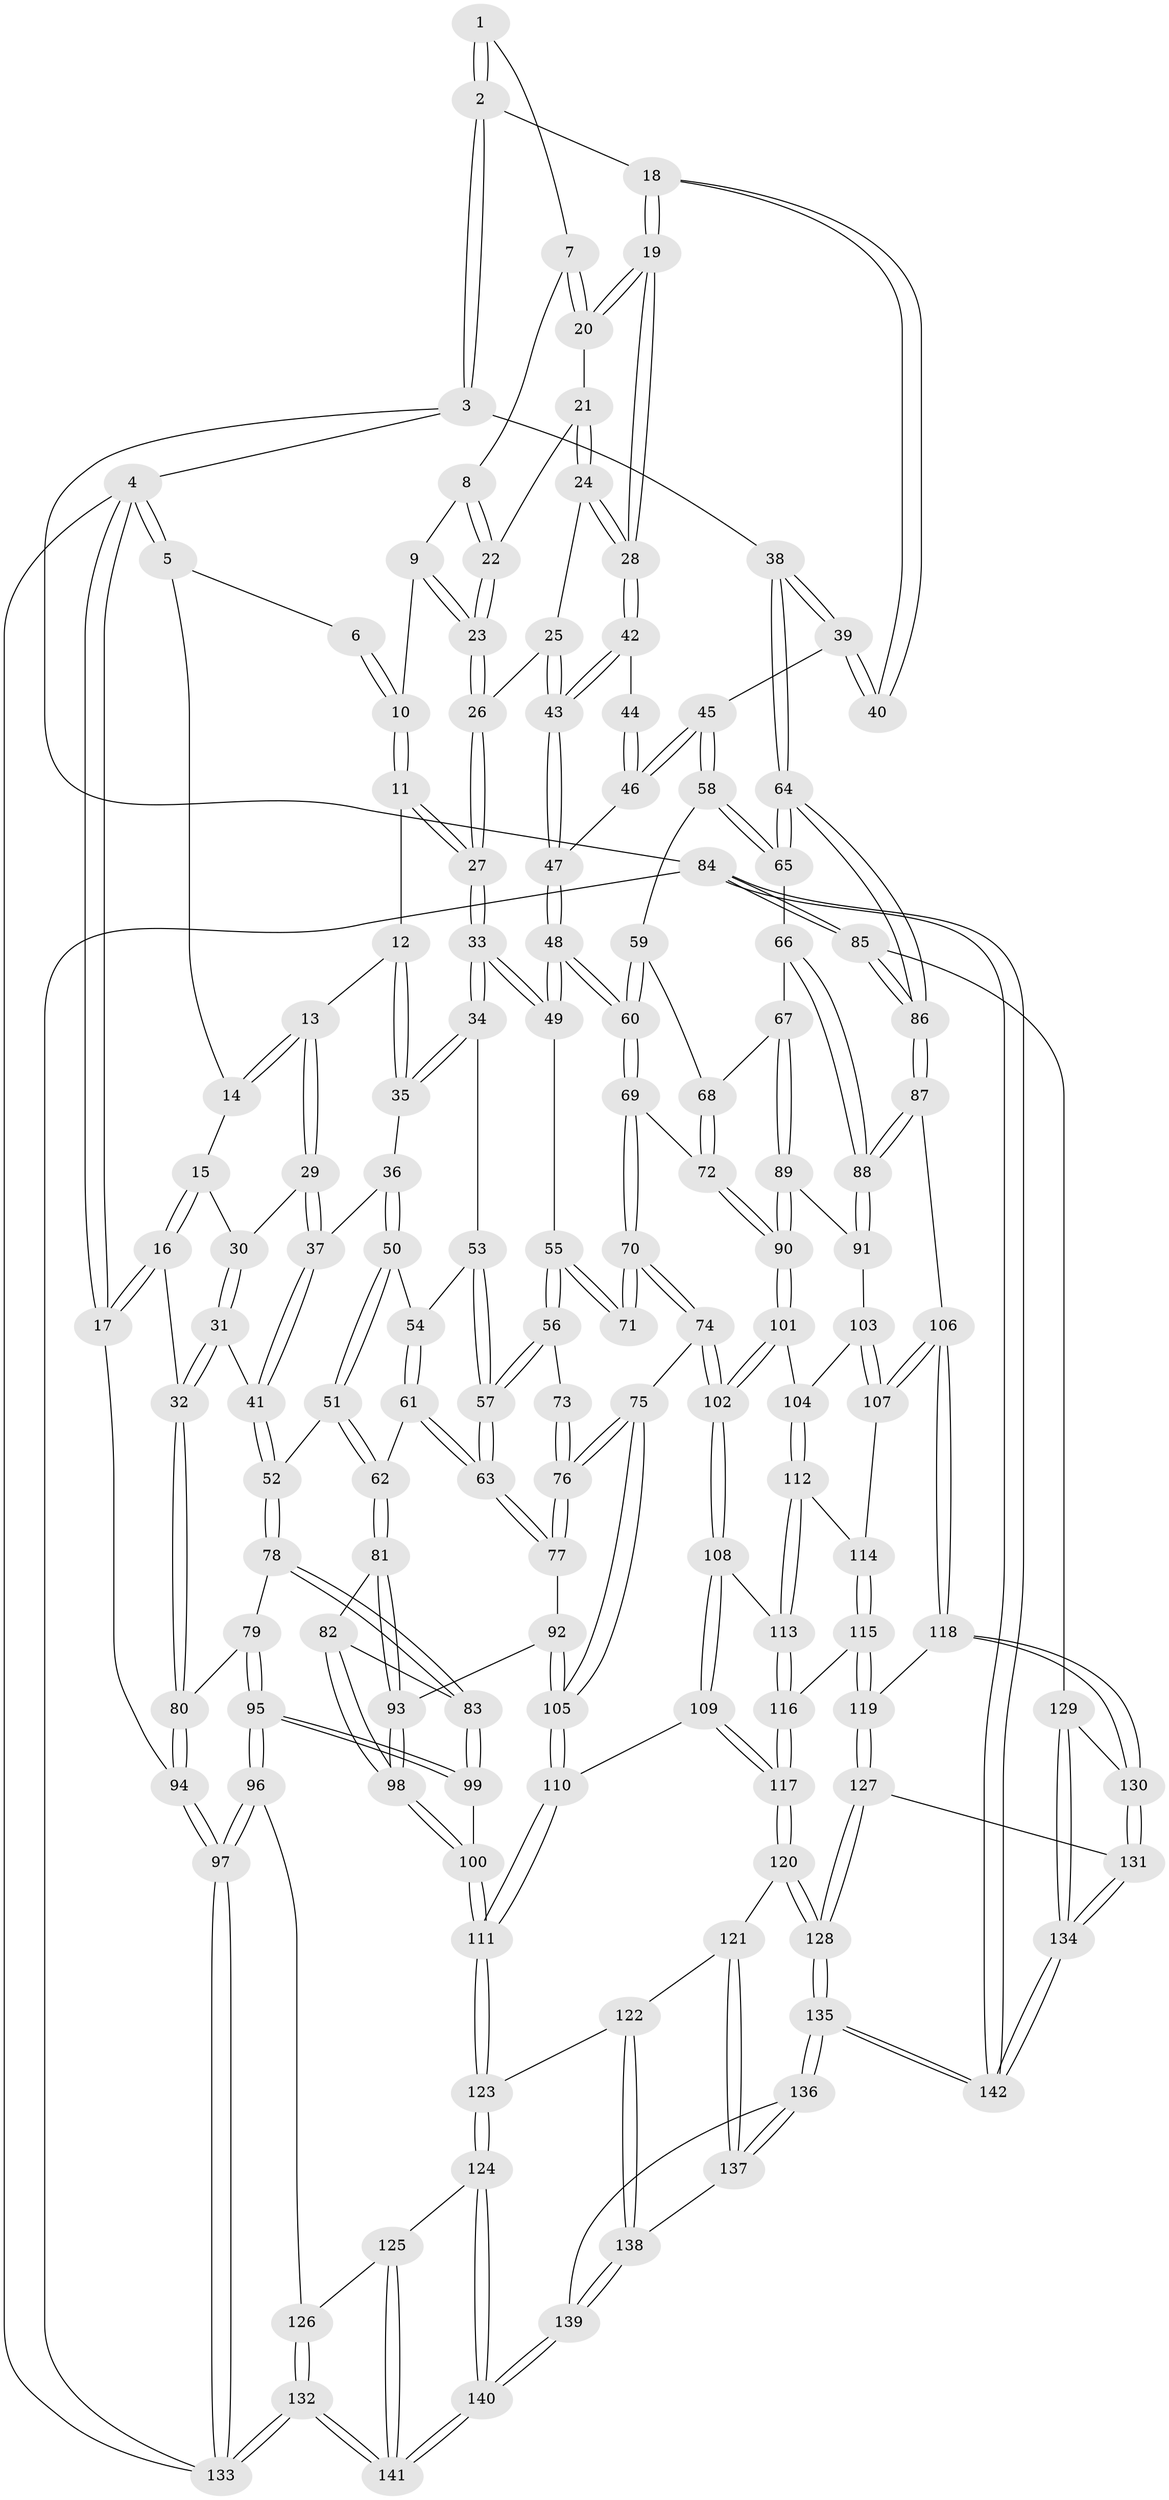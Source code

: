 // Generated by graph-tools (version 1.1) at 2025/03/03/09/25 03:03:28]
// undirected, 142 vertices, 352 edges
graph export_dot {
graph [start="1"]
  node [color=gray90,style=filled];
  1 [pos="+0.6799327209376442+0"];
  2 [pos="+0.8819415409335524+0"];
  3 [pos="+1+0"];
  4 [pos="+0+0"];
  5 [pos="+0.19803817895876172+0"];
  6 [pos="+0.4573967827810093+0"];
  7 [pos="+0.6154607137504181+0"];
  8 [pos="+0.5446201138776069+0.04473615280556714"];
  9 [pos="+0.48918449307876977+0.03389775144388628"];
  10 [pos="+0.45848641637389614+0.015206754986943816"];
  11 [pos="+0.42385540140945327+0.0630160072993302"];
  12 [pos="+0.414239297302151+0.07140684266195489"];
  13 [pos="+0.24470141208018764+0.04083980601537631"];
  14 [pos="+0.19937946694821296+0"];
  15 [pos="+0.07523300493521096+0.07898235915238119"];
  16 [pos="+0+0.21440266666481508"];
  17 [pos="+0+0.20939954748750328"];
  18 [pos="+0.7253727653530956+0.08907173741478416"];
  19 [pos="+0.679517528661901+0.11909075630457225"];
  20 [pos="+0.6284041386791451+0.07441852974779337"];
  21 [pos="+0.5944682321414073+0.07793588449174164"];
  22 [pos="+0.5750516089040654+0.07704679014021407"];
  23 [pos="+0.5391585335875629+0.13536349757944321"];
  24 [pos="+0.580257241868707+0.1395336657137636"];
  25 [pos="+0.5479778591101584+0.14501874737021533"];
  26 [pos="+0.5390290536887314+0.1447364655605069"];
  27 [pos="+0.523830422522606+0.16153840765429145"];
  28 [pos="+0.6719461598033839+0.13916768260868798"];
  29 [pos="+0.23201133014095485+0.07889372905284922"];
  30 [pos="+0.14190081912258265+0.0829541256287199"];
  31 [pos="+0.06558320582694793+0.2812892141184646"];
  32 [pos="+0.06293904511102387+0.2811929432566618"];
  33 [pos="+0.4909497127310097+0.23752434248535093"];
  34 [pos="+0.48130045066438853+0.23691723361154518"];
  35 [pos="+0.41191674064182665+0.08415451311984802"];
  36 [pos="+0.33084696151929605+0.20248771346387023"];
  37 [pos="+0.23430618508082926+0.11103305328300452"];
  38 [pos="+1+0"];
  39 [pos="+0.898036342744519+0.19124373661482286"];
  40 [pos="+0.7949989604277176+0.14341601207130736"];
  41 [pos="+0.09479573262157266+0.2831774656658523"];
  42 [pos="+0.6712673757386824+0.16910830276402156"];
  43 [pos="+0.6631735951965885+0.23681709928628444"];
  44 [pos="+0.7585570362687399+0.17985407321823313"];
  45 [pos="+0.8734453222740828+0.24741367568375539"];
  46 [pos="+0.7534100176834505+0.23697977579979979"];
  47 [pos="+0.6629949707132401+0.2458968356608006"];
  48 [pos="+0.633479544879145+0.29630699621619616"];
  49 [pos="+0.5568170590927561+0.2902233168697673"];
  50 [pos="+0.34374120910678396+0.24301232104291437"];
  51 [pos="+0.18263102412107568+0.31753562532951596"];
  52 [pos="+0.1530981041439398+0.3168301305160508"];
  53 [pos="+0.44133707959021085+0.24717968374569332"];
  54 [pos="+0.3547109068291137+0.25011628309145895"];
  55 [pos="+0.5202016573946723+0.35094500696948716"];
  56 [pos="+0.44626637696904087+0.39176682086041176"];
  57 [pos="+0.43535602919493716+0.3937863568276512"];
  58 [pos="+0.8738130546137733+0.2814827497161786"];
  59 [pos="+0.8500004495879974+0.302177887632722"];
  60 [pos="+0.6586345341272326+0.3402660538437347"];
  61 [pos="+0.36046982323097393+0.40949714278589683"];
  62 [pos="+0.31647855329936353+0.4175601060704702"];
  63 [pos="+0.3835348043129192+0.4224580252401405"];
  64 [pos="+1+0.479746493373432"];
  65 [pos="+0.900041640062825+0.3143879025576101"];
  66 [pos="+0.8841031771769597+0.42369543763617373"];
  67 [pos="+0.8695249059088372+0.4290327780641517"];
  68 [pos="+0.8079975769750071+0.37886636109422495"];
  69 [pos="+0.6861083204910227+0.45685103078671047"];
  70 [pos="+0.5676403729660447+0.5067270181567971"];
  71 [pos="+0.5323930982828418+0.4137261110479138"];
  72 [pos="+0.7080965861056336+0.4690865018121422"];
  73 [pos="+0.480624015357165+0.420031131537417"];
  74 [pos="+0.5560935088996666+0.5167305068254529"];
  75 [pos="+0.5516285707824937+0.5182659085354907"];
  76 [pos="+0.5459034778375753+0.5158503773352895"];
  77 [pos="+0.40539441224824463+0.47887225883657364"];
  78 [pos="+0.17986400453493515+0.47435236595891367"];
  79 [pos="+0.08300247287918901+0.489587043198859"];
  80 [pos="+0.06708360688952733+0.48394210553713035"];
  81 [pos="+0.2771593197956381+0.46441807556940284"];
  82 [pos="+0.24472918512951158+0.48488988132248484"];
  83 [pos="+0.19067210486842+0.4860763498202266"];
  84 [pos="+1+1"];
  85 [pos="+1+0.7741264514100841"];
  86 [pos="+1+0.574826572790971"];
  87 [pos="+1+0.5760475970211496"];
  88 [pos="+1+0.5372780852566372"];
  89 [pos="+0.8098691809119576+0.48543412090283256"];
  90 [pos="+0.7272189894169662+0.4910847921903723"];
  91 [pos="+0.9120142524464823+0.5312340905646629"];
  92 [pos="+0.37940927911928324+0.5418030729912264"];
  93 [pos="+0.3544551762819264+0.5625632059909093"];
  94 [pos="+0+0.6284225543206603"];
  95 [pos="+0.14912300524755237+0.6792004375701243"];
  96 [pos="+0.0813219679402767+0.7249427003123706"];
  97 [pos="+0+0.6829611943840823"];
  98 [pos="+0.3108840353711704+0.6240483114165866"];
  99 [pos="+0.1529925287935665+0.6774334581813953"];
  100 [pos="+0.29621684840453094+0.6721359117374127"];
  101 [pos="+0.7307105874088987+0.5103674463587711"];
  102 [pos="+0.6274028814862902+0.644718855077246"];
  103 [pos="+0.8368535082790552+0.5844601168817647"];
  104 [pos="+0.7467642487108944+0.5481311007622999"];
  105 [pos="+0.49125802682581615+0.6141374768600502"];
  106 [pos="+0.8936061793633249+0.6964595992205773"];
  107 [pos="+0.8745202224618558+0.6859243685227396"];
  108 [pos="+0.6280669575182587+0.6540185124410185"];
  109 [pos="+0.493576494114822+0.7087469656891836"];
  110 [pos="+0.4788128342064208+0.6996202728171694"];
  111 [pos="+0.3562123856992436+0.72225028801725"];
  112 [pos="+0.7488344978406775+0.630283373634727"];
  113 [pos="+0.6782710392787249+0.6918656859448027"];
  114 [pos="+0.8097254296849549+0.6744156470910951"];
  115 [pos="+0.7320290877902776+0.7642817087233704"];
  116 [pos="+0.6805135269697641+0.7110502599670477"];
  117 [pos="+0.5613987020985428+0.8149739648765463"];
  118 [pos="+0.8582631645395333+0.8071462753988461"];
  119 [pos="+0.735745385860736+0.773868902129472"];
  120 [pos="+0.5625578250236329+0.8229349418877214"];
  121 [pos="+0.5292173852599373+0.8557416353283618"];
  122 [pos="+0.380284943605458+0.8627606620948567"];
  123 [pos="+0.34763964746978876+0.840556748918891"];
  124 [pos="+0.33035808616863416+0.8538865604836366"];
  125 [pos="+0.18248244919648893+0.8657630679145263"];
  126 [pos="+0.09301340360486365+0.751445544328533"];
  127 [pos="+0.6881063151329906+0.8611384260062899"];
  128 [pos="+0.6605334294018822+0.8860484447863753"];
  129 [pos="+0.983556570469687+0.8336672128441461"];
  130 [pos="+0.8621958066647089+0.8210265509826297"];
  131 [pos="+0.8522182259268154+0.8684425063579737"];
  132 [pos="+0+1"];
  133 [pos="+0+1"];
  134 [pos="+0.8685032986669217+1"];
  135 [pos="+0.7245581086029562+1"];
  136 [pos="+0.5609593984141072+1"];
  137 [pos="+0.5191537245157329+0.8945460901002169"];
  138 [pos="+0.42253814936294615+0.9548509941290428"];
  139 [pos="+0.4242037222143655+1"];
  140 [pos="+0.22875586397291742+1"];
  141 [pos="+0.16266961760076093+1"];
  142 [pos="+0.8695423543787709+1"];
  1 -- 2;
  1 -- 2;
  1 -- 7;
  2 -- 3;
  2 -- 3;
  2 -- 18;
  3 -- 4;
  3 -- 38;
  3 -- 84;
  4 -- 5;
  4 -- 5;
  4 -- 17;
  4 -- 17;
  4 -- 133;
  5 -- 6;
  5 -- 14;
  6 -- 10;
  6 -- 10;
  7 -- 8;
  7 -- 20;
  7 -- 20;
  8 -- 9;
  8 -- 22;
  8 -- 22;
  9 -- 10;
  9 -- 23;
  9 -- 23;
  10 -- 11;
  10 -- 11;
  11 -- 12;
  11 -- 27;
  11 -- 27;
  12 -- 13;
  12 -- 35;
  12 -- 35;
  13 -- 14;
  13 -- 14;
  13 -- 29;
  13 -- 29;
  14 -- 15;
  15 -- 16;
  15 -- 16;
  15 -- 30;
  16 -- 17;
  16 -- 17;
  16 -- 32;
  17 -- 94;
  18 -- 19;
  18 -- 19;
  18 -- 40;
  18 -- 40;
  19 -- 20;
  19 -- 20;
  19 -- 28;
  19 -- 28;
  20 -- 21;
  21 -- 22;
  21 -- 24;
  21 -- 24;
  22 -- 23;
  22 -- 23;
  23 -- 26;
  23 -- 26;
  24 -- 25;
  24 -- 28;
  24 -- 28;
  25 -- 26;
  25 -- 43;
  25 -- 43;
  26 -- 27;
  26 -- 27;
  27 -- 33;
  27 -- 33;
  28 -- 42;
  28 -- 42;
  29 -- 30;
  29 -- 37;
  29 -- 37;
  30 -- 31;
  30 -- 31;
  31 -- 32;
  31 -- 32;
  31 -- 41;
  32 -- 80;
  32 -- 80;
  33 -- 34;
  33 -- 34;
  33 -- 49;
  33 -- 49;
  34 -- 35;
  34 -- 35;
  34 -- 53;
  35 -- 36;
  36 -- 37;
  36 -- 50;
  36 -- 50;
  37 -- 41;
  37 -- 41;
  38 -- 39;
  38 -- 39;
  38 -- 64;
  38 -- 64;
  39 -- 40;
  39 -- 40;
  39 -- 45;
  41 -- 52;
  41 -- 52;
  42 -- 43;
  42 -- 43;
  42 -- 44;
  43 -- 47;
  43 -- 47;
  44 -- 46;
  44 -- 46;
  45 -- 46;
  45 -- 46;
  45 -- 58;
  45 -- 58;
  46 -- 47;
  47 -- 48;
  47 -- 48;
  48 -- 49;
  48 -- 49;
  48 -- 60;
  48 -- 60;
  49 -- 55;
  50 -- 51;
  50 -- 51;
  50 -- 54;
  51 -- 52;
  51 -- 62;
  51 -- 62;
  52 -- 78;
  52 -- 78;
  53 -- 54;
  53 -- 57;
  53 -- 57;
  54 -- 61;
  54 -- 61;
  55 -- 56;
  55 -- 56;
  55 -- 71;
  55 -- 71;
  56 -- 57;
  56 -- 57;
  56 -- 73;
  57 -- 63;
  57 -- 63;
  58 -- 59;
  58 -- 65;
  58 -- 65;
  59 -- 60;
  59 -- 60;
  59 -- 68;
  60 -- 69;
  60 -- 69;
  61 -- 62;
  61 -- 63;
  61 -- 63;
  62 -- 81;
  62 -- 81;
  63 -- 77;
  63 -- 77;
  64 -- 65;
  64 -- 65;
  64 -- 86;
  64 -- 86;
  65 -- 66;
  66 -- 67;
  66 -- 88;
  66 -- 88;
  67 -- 68;
  67 -- 89;
  67 -- 89;
  68 -- 72;
  68 -- 72;
  69 -- 70;
  69 -- 70;
  69 -- 72;
  70 -- 71;
  70 -- 71;
  70 -- 74;
  70 -- 74;
  72 -- 90;
  72 -- 90;
  73 -- 76;
  73 -- 76;
  74 -- 75;
  74 -- 102;
  74 -- 102;
  75 -- 76;
  75 -- 76;
  75 -- 105;
  75 -- 105;
  76 -- 77;
  76 -- 77;
  77 -- 92;
  78 -- 79;
  78 -- 83;
  78 -- 83;
  79 -- 80;
  79 -- 95;
  79 -- 95;
  80 -- 94;
  80 -- 94;
  81 -- 82;
  81 -- 93;
  81 -- 93;
  82 -- 83;
  82 -- 98;
  82 -- 98;
  83 -- 99;
  83 -- 99;
  84 -- 85;
  84 -- 85;
  84 -- 142;
  84 -- 142;
  84 -- 133;
  85 -- 86;
  85 -- 86;
  85 -- 129;
  86 -- 87;
  86 -- 87;
  87 -- 88;
  87 -- 88;
  87 -- 106;
  88 -- 91;
  88 -- 91;
  89 -- 90;
  89 -- 90;
  89 -- 91;
  90 -- 101;
  90 -- 101;
  91 -- 103;
  92 -- 93;
  92 -- 105;
  92 -- 105;
  93 -- 98;
  93 -- 98;
  94 -- 97;
  94 -- 97;
  95 -- 96;
  95 -- 96;
  95 -- 99;
  95 -- 99;
  96 -- 97;
  96 -- 97;
  96 -- 126;
  97 -- 133;
  97 -- 133;
  98 -- 100;
  98 -- 100;
  99 -- 100;
  100 -- 111;
  100 -- 111;
  101 -- 102;
  101 -- 102;
  101 -- 104;
  102 -- 108;
  102 -- 108;
  103 -- 104;
  103 -- 107;
  103 -- 107;
  104 -- 112;
  104 -- 112;
  105 -- 110;
  105 -- 110;
  106 -- 107;
  106 -- 107;
  106 -- 118;
  106 -- 118;
  107 -- 114;
  108 -- 109;
  108 -- 109;
  108 -- 113;
  109 -- 110;
  109 -- 117;
  109 -- 117;
  110 -- 111;
  110 -- 111;
  111 -- 123;
  111 -- 123;
  112 -- 113;
  112 -- 113;
  112 -- 114;
  113 -- 116;
  113 -- 116;
  114 -- 115;
  114 -- 115;
  115 -- 116;
  115 -- 119;
  115 -- 119;
  116 -- 117;
  116 -- 117;
  117 -- 120;
  117 -- 120;
  118 -- 119;
  118 -- 130;
  118 -- 130;
  119 -- 127;
  119 -- 127;
  120 -- 121;
  120 -- 128;
  120 -- 128;
  121 -- 122;
  121 -- 137;
  121 -- 137;
  122 -- 123;
  122 -- 138;
  122 -- 138;
  123 -- 124;
  123 -- 124;
  124 -- 125;
  124 -- 140;
  124 -- 140;
  125 -- 126;
  125 -- 141;
  125 -- 141;
  126 -- 132;
  126 -- 132;
  127 -- 128;
  127 -- 128;
  127 -- 131;
  128 -- 135;
  128 -- 135;
  129 -- 130;
  129 -- 134;
  129 -- 134;
  130 -- 131;
  130 -- 131;
  131 -- 134;
  131 -- 134;
  132 -- 133;
  132 -- 133;
  132 -- 141;
  132 -- 141;
  134 -- 142;
  134 -- 142;
  135 -- 136;
  135 -- 136;
  135 -- 142;
  135 -- 142;
  136 -- 137;
  136 -- 137;
  136 -- 139;
  137 -- 138;
  138 -- 139;
  138 -- 139;
  139 -- 140;
  139 -- 140;
  140 -- 141;
  140 -- 141;
}
